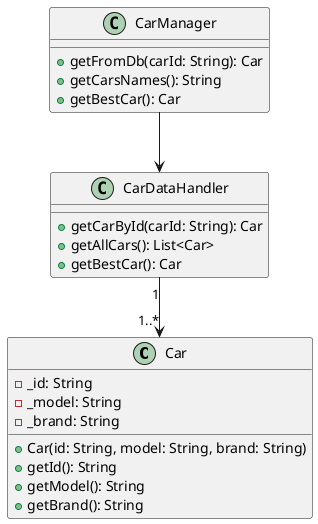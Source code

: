 @startuml
class Car {
    -_id: String
    -_model: String
    -_brand: String
    +Car(id: String, model: String, brand: String)
    +getId(): String
    +getModel(): String
    +getBrand(): String
}

class CarDataHandler {
    +getCarById(carId: String): Car
    +getAllCars(): List<Car>
    +getBestCar(): Car
}

class CarManager {
    +getFromDb(carId: String): Car
    +getCarsNames(): String
    +getBestCar(): Car
}

CarDataHandler "1" --> "1..*"  Car
CarManager  -->  CarDataHandler
@enduml
